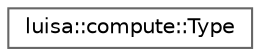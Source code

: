 digraph "类继承关系图"
{
 // LATEX_PDF_SIZE
  bgcolor="transparent";
  edge [fontname=Helvetica,fontsize=10,labelfontname=Helvetica,labelfontsize=10];
  node [fontname=Helvetica,fontsize=10,shape=box,height=0.2,width=0.4];
  rankdir="LR";
  Node0 [id="Node000000",label="luisa::compute::Type",height=0.2,width=0.4,color="grey40", fillcolor="white", style="filled",URL="$classluisa_1_1compute_1_1_type.html",tooltip="Type class"];
}
